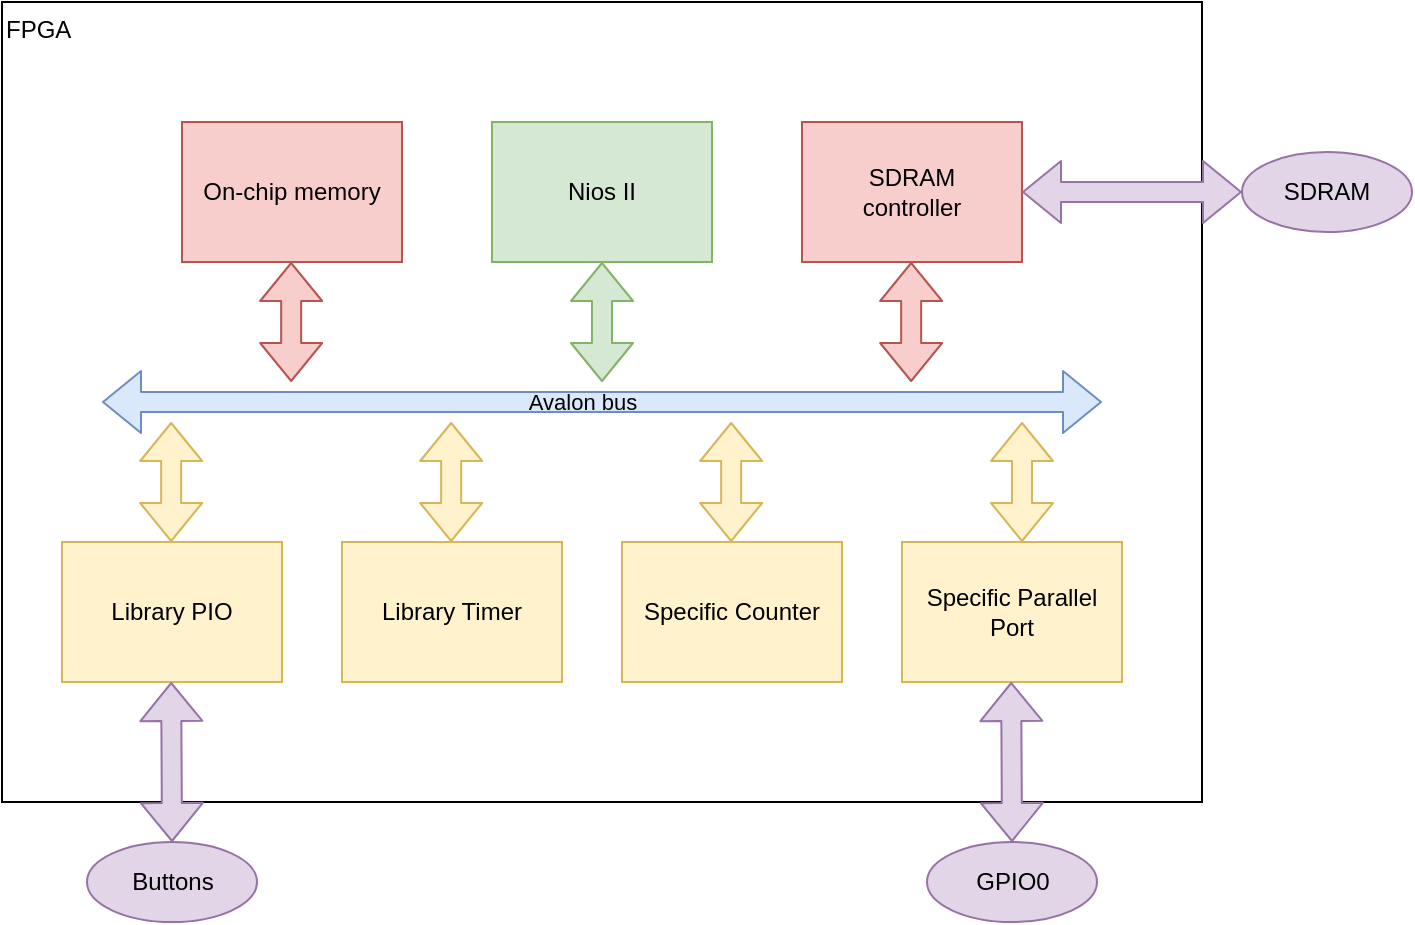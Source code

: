 <mxfile version="14.5.1" type="device"><diagram id="JFlb9aaXaVccq-YJFF7Q" name="Page-1"><mxGraphModel dx="1125" dy="680" grid="1" gridSize="10" guides="1" tooltips="1" connect="1" arrows="1" fold="1" page="1" pageScale="1" pageWidth="850" pageHeight="1100" math="0" shadow="0"><root><mxCell id="0"/><mxCell id="1" parent="0"/><mxCell id="Dtaqjd0YTmKP_A4Rsozx-1" value="FPGA" style="rounded=0;whiteSpace=wrap;html=1;align=left;verticalAlign=top;" vertex="1" parent="1"><mxGeometry x="120" y="120" width="600" height="400" as="geometry"/></mxCell><mxCell id="Dtaqjd0YTmKP_A4Rsozx-2" value="" style="shape=flexArrow;endArrow=classic;startArrow=classic;html=1;fillColor=#dae8fc;strokeColor=#6c8ebf;" edge="1" parent="1"><mxGeometry width="50" height="50" relative="1" as="geometry"><mxPoint x="670" y="320" as="sourcePoint"/><mxPoint x="170" y="320" as="targetPoint"/></mxGeometry></mxCell><mxCell id="Dtaqjd0YTmKP_A4Rsozx-3" value="Avalon bus" style="edgeLabel;html=1;align=center;verticalAlign=middle;resizable=0;points=[];labelBackgroundColor=none;" vertex="1" connectable="0" parent="Dtaqjd0YTmKP_A4Rsozx-2"><mxGeometry x="0.116" y="-3" relative="1" as="geometry"><mxPoint x="19" y="3" as="offset"/></mxGeometry></mxCell><mxCell id="Dtaqjd0YTmKP_A4Rsozx-4" value="Nios II" style="rounded=0;whiteSpace=wrap;html=1;labelBackgroundColor=none;align=center;fillColor=#d5e8d4;strokeColor=#82b366;" vertex="1" parent="1"><mxGeometry x="365" y="180" width="110" height="70" as="geometry"/></mxCell><mxCell id="Dtaqjd0YTmKP_A4Rsozx-5" value="" style="shape=flexArrow;endArrow=classic;startArrow=classic;html=1;entryX=0.5;entryY=1;entryDx=0;entryDy=0;fillColor=#d5e8d4;strokeColor=#82b366;" edge="1" parent="1" target="Dtaqjd0YTmKP_A4Rsozx-4"><mxGeometry width="50" height="50" relative="1" as="geometry"><mxPoint x="420" y="310" as="sourcePoint"/><mxPoint x="460" y="340" as="targetPoint"/></mxGeometry></mxCell><mxCell id="Dtaqjd0YTmKP_A4Rsozx-7" value="On-chip memory" style="rounded=0;whiteSpace=wrap;html=1;labelBackgroundColor=none;align=center;fillColor=#f8cecc;strokeColor=#b85450;" vertex="1" parent="1"><mxGeometry x="210" y="180" width="110" height="70" as="geometry"/></mxCell><mxCell id="Dtaqjd0YTmKP_A4Rsozx-8" value="" style="shape=flexArrow;endArrow=classic;startArrow=classic;html=1;entryX=0.5;entryY=1;entryDx=0;entryDy=0;fillColor=#f8cecc;strokeColor=#b85450;" edge="1" parent="1"><mxGeometry width="50" height="50" relative="1" as="geometry"><mxPoint x="264.58" y="310" as="sourcePoint"/><mxPoint x="264.58" y="250" as="targetPoint"/></mxGeometry></mxCell><mxCell id="Dtaqjd0YTmKP_A4Rsozx-9" value="SDRAM&lt;br&gt;controller" style="rounded=0;whiteSpace=wrap;html=1;labelBackgroundColor=none;align=center;fillColor=#f8cecc;strokeColor=#b85450;" vertex="1" parent="1"><mxGeometry x="520" y="180" width="110" height="70" as="geometry"/></mxCell><mxCell id="Dtaqjd0YTmKP_A4Rsozx-10" value="" style="shape=flexArrow;endArrow=classic;startArrow=classic;html=1;entryX=0.5;entryY=1;entryDx=0;entryDy=0;fillColor=#f8cecc;strokeColor=#b85450;" edge="1" parent="1"><mxGeometry width="50" height="50" relative="1" as="geometry"><mxPoint x="574.58" y="310" as="sourcePoint"/><mxPoint x="574.58" y="250" as="targetPoint"/></mxGeometry></mxCell><mxCell id="Dtaqjd0YTmKP_A4Rsozx-11" value="Library PIO" style="rounded=0;whiteSpace=wrap;html=1;labelBackgroundColor=none;align=center;fillColor=#fff2cc;strokeColor=#d6b656;" vertex="1" parent="1"><mxGeometry x="150" y="390" width="110" height="70" as="geometry"/></mxCell><mxCell id="Dtaqjd0YTmKP_A4Rsozx-12" value="Library Timer" style="rounded=0;whiteSpace=wrap;html=1;labelBackgroundColor=none;align=center;fillColor=#fff2cc;strokeColor=#d6b656;" vertex="1" parent="1"><mxGeometry x="290" y="390" width="110" height="70" as="geometry"/></mxCell><mxCell id="Dtaqjd0YTmKP_A4Rsozx-13" value="Specific Counter" style="rounded=0;whiteSpace=wrap;html=1;labelBackgroundColor=none;align=center;fillColor=#fff2cc;strokeColor=#d6b656;" vertex="1" parent="1"><mxGeometry x="430" y="390" width="110" height="70" as="geometry"/></mxCell><mxCell id="Dtaqjd0YTmKP_A4Rsozx-14" value="Specific Parallel Port" style="rounded=0;whiteSpace=wrap;html=1;labelBackgroundColor=none;align=center;fillColor=#fff2cc;strokeColor=#d6b656;" vertex="1" parent="1"><mxGeometry x="570" y="390" width="110" height="70" as="geometry"/></mxCell><mxCell id="Dtaqjd0YTmKP_A4Rsozx-15" value="" style="shape=flexArrow;endArrow=classic;startArrow=classic;html=1;entryX=0.5;entryY=1;entryDx=0;entryDy=0;fillColor=#fff2cc;strokeColor=#d6b656;" edge="1" parent="1"><mxGeometry width="50" height="50" relative="1" as="geometry"><mxPoint x="204.58" y="390" as="sourcePoint"/><mxPoint x="204.58" y="330" as="targetPoint"/></mxGeometry></mxCell><mxCell id="Dtaqjd0YTmKP_A4Rsozx-16" value="" style="shape=flexArrow;endArrow=classic;startArrow=classic;html=1;entryX=0.5;entryY=1;entryDx=0;entryDy=0;fillColor=#fff2cc;strokeColor=#d6b656;" edge="1" parent="1"><mxGeometry width="50" height="50" relative="1" as="geometry"><mxPoint x="344.58" y="390" as="sourcePoint"/><mxPoint x="344.58" y="330" as="targetPoint"/></mxGeometry></mxCell><mxCell id="Dtaqjd0YTmKP_A4Rsozx-17" value="" style="shape=flexArrow;endArrow=classic;startArrow=classic;html=1;entryX=0.5;entryY=1;entryDx=0;entryDy=0;fillColor=#fff2cc;strokeColor=#d6b656;" edge="1" parent="1"><mxGeometry width="50" height="50" relative="1" as="geometry"><mxPoint x="484.58" y="390" as="sourcePoint"/><mxPoint x="484.58" y="330" as="targetPoint"/></mxGeometry></mxCell><mxCell id="Dtaqjd0YTmKP_A4Rsozx-18" value="" style="shape=flexArrow;endArrow=classic;startArrow=classic;html=1;entryX=0.5;entryY=1;entryDx=0;entryDy=0;fillColor=#fff2cc;strokeColor=#d6b656;" edge="1" parent="1"><mxGeometry width="50" height="50" relative="1" as="geometry"><mxPoint x="630" y="390" as="sourcePoint"/><mxPoint x="630" y="330" as="targetPoint"/></mxGeometry></mxCell><mxCell id="Dtaqjd0YTmKP_A4Rsozx-19" value="" style="shape=flexArrow;endArrow=classic;startArrow=classic;html=1;entryX=0.5;entryY=1;entryDx=0;entryDy=0;fillColor=#e1d5e7;strokeColor=#9673a6;" edge="1" parent="1"><mxGeometry width="50" height="50" relative="1" as="geometry"><mxPoint x="205" y="540" as="sourcePoint"/><mxPoint x="204.58" y="460" as="targetPoint"/></mxGeometry></mxCell><mxCell id="Dtaqjd0YTmKP_A4Rsozx-20" value="Buttons" style="ellipse;whiteSpace=wrap;html=1;labelBackgroundColor=none;align=center;fillColor=#e1d5e7;strokeColor=#9673a6;" vertex="1" parent="1"><mxGeometry x="162.5" y="540" width="85" height="40" as="geometry"/></mxCell><mxCell id="Dtaqjd0YTmKP_A4Rsozx-21" value="" style="shape=flexArrow;endArrow=classic;startArrow=classic;html=1;entryX=0.5;entryY=1;entryDx=0;entryDy=0;fillColor=#e1d5e7;strokeColor=#9673a6;" edge="1" parent="1"><mxGeometry width="50" height="50" relative="1" as="geometry"><mxPoint x="625" y="540" as="sourcePoint"/><mxPoint x="624.58" y="460" as="targetPoint"/></mxGeometry></mxCell><mxCell id="Dtaqjd0YTmKP_A4Rsozx-22" value="GPIO0" style="ellipse;whiteSpace=wrap;html=1;labelBackgroundColor=none;align=center;fillColor=#e1d5e7;strokeColor=#9673a6;" vertex="1" parent="1"><mxGeometry x="582.5" y="540" width="85" height="40" as="geometry"/></mxCell><mxCell id="Dtaqjd0YTmKP_A4Rsozx-23" value="" style="shape=flexArrow;endArrow=classic;startArrow=classic;html=1;entryX=1;entryY=0.5;entryDx=0;entryDy=0;fillColor=#e1d5e7;strokeColor=#9673a6;" edge="1" parent="1" target="Dtaqjd0YTmKP_A4Rsozx-9"><mxGeometry width="50" height="50" relative="1" as="geometry"><mxPoint x="740" y="215" as="sourcePoint"/><mxPoint x="640.0" y="210" as="targetPoint"/></mxGeometry></mxCell><mxCell id="Dtaqjd0YTmKP_A4Rsozx-24" value="SDRAM" style="ellipse;whiteSpace=wrap;html=1;labelBackgroundColor=none;align=center;fillColor=#e1d5e7;strokeColor=#9673a6;" vertex="1" parent="1"><mxGeometry x="740" y="195" width="85" height="40" as="geometry"/></mxCell></root></mxGraphModel></diagram></mxfile>
